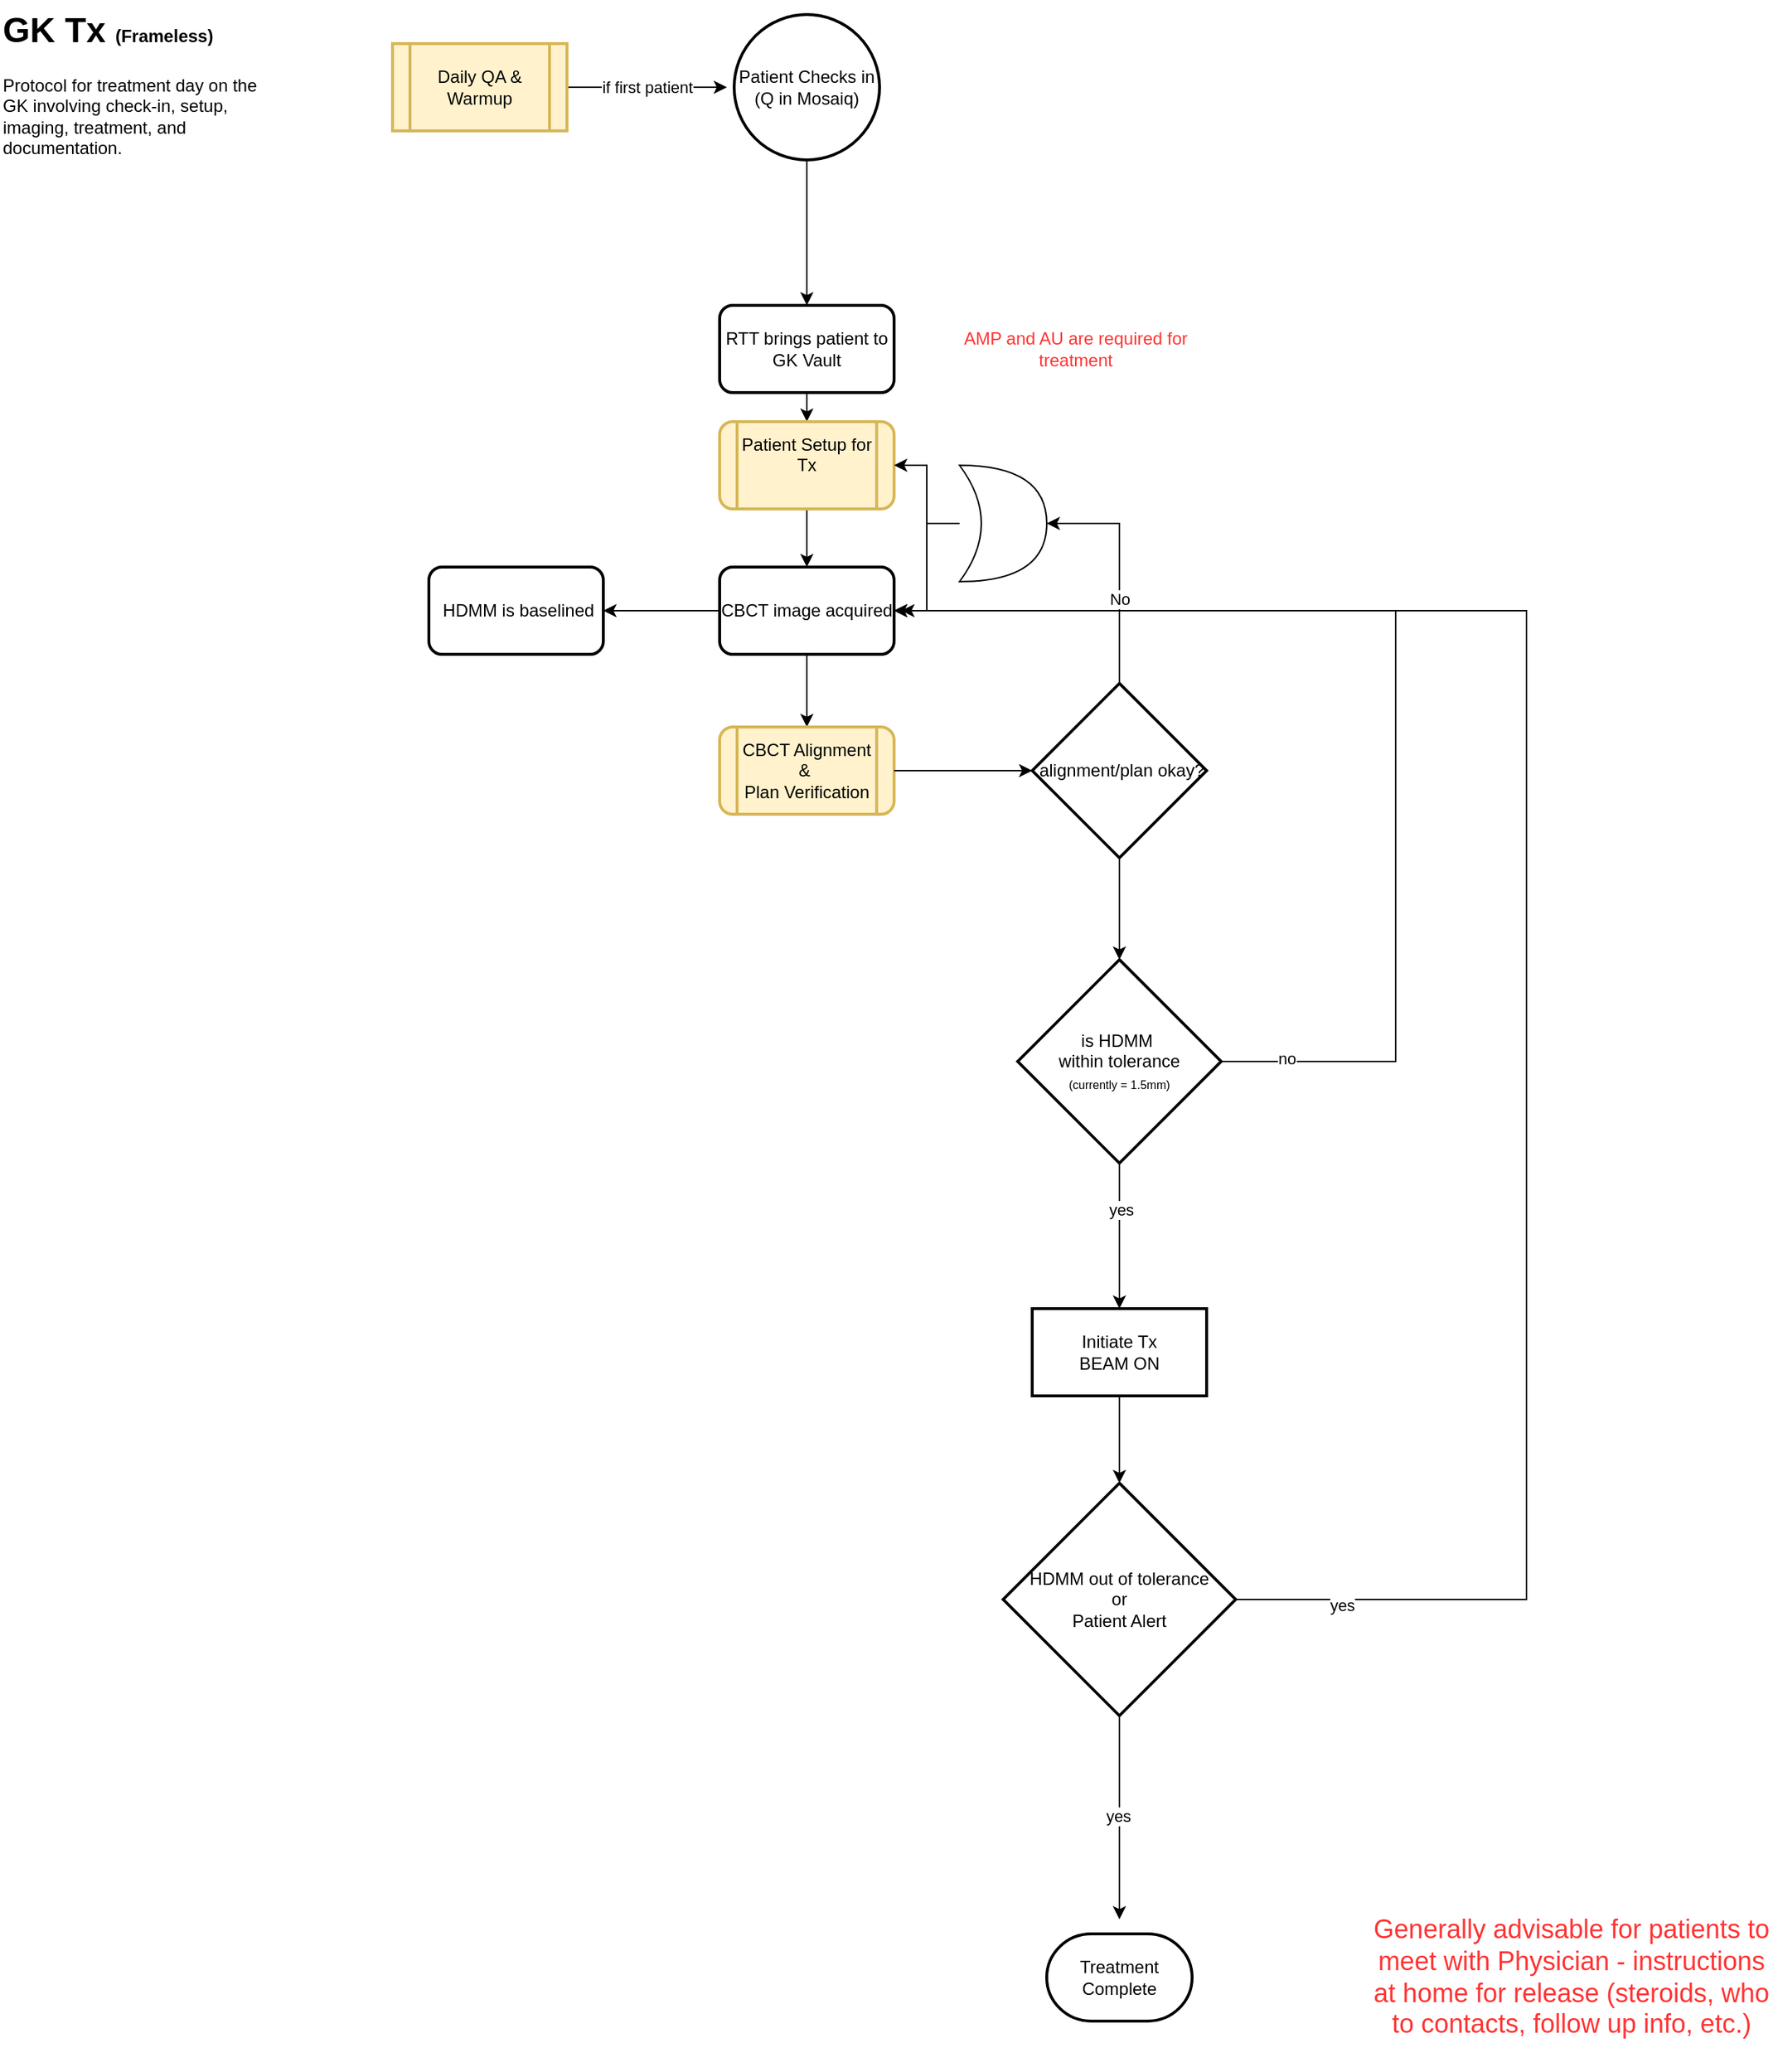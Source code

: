 <mxfile version="24.7.8">
  <diagram name="Page-1" id="5g2IYOBfaPMkdyOMywGV">
    <mxGraphModel dx="2359" dy="951" grid="1" gridSize="10" guides="1" tooltips="1" connect="1" arrows="1" fold="1" page="1" pageScale="1" pageWidth="2336" pageHeight="1654" math="0" shadow="0">
      <root>
        <mxCell id="0" />
        <mxCell id="1" parent="0" />
        <mxCell id="DR0ykpURiAhLByMEY7of-1" value="&lt;h1 style=&quot;margin-top: 0px;&quot;&gt;GK Tx &lt;font style=&quot;font-size: 12px;&quot;&gt;(Frameless)&lt;/font&gt;&lt;br&gt;&lt;/h1&gt;&lt;p&gt;Protocol for treatment day on the GK involving check-in, setup, imaging, treatment, and documentation.&lt;br&gt;&lt;/p&gt;" style="text;html=1;whiteSpace=wrap;overflow=hidden;rounded=0;" vertex="1" parent="1">
          <mxGeometry x="30" y="40" width="180" height="120" as="geometry" />
        </mxCell>
        <mxCell id="DR0ykpURiAhLByMEY7of-13" value="" style="edgeStyle=orthogonalEdgeStyle;rounded=0;orthogonalLoop=1;jettySize=auto;html=1;" edge="1" parent="1" source="DR0ykpURiAhLByMEY7of-2" target="DR0ykpURiAhLByMEY7of-12">
          <mxGeometry relative="1" as="geometry" />
        </mxCell>
        <mxCell id="DR0ykpURiAhLByMEY7of-2" value="&lt;div&gt;Patient Checks in &lt;br&gt;&lt;/div&gt;&lt;div&gt;(Q in Mosaiq)&lt;br&gt;&lt;/div&gt;" style="strokeWidth=2;html=1;shape=mxgraph.flowchart.start_2;whiteSpace=wrap;" vertex="1" parent="1">
          <mxGeometry x="535" y="50" width="100" height="100" as="geometry" />
        </mxCell>
        <mxCell id="DR0ykpURiAhLByMEY7of-3" value="" style="endArrow=classic;html=1;rounded=0;exitX=1;exitY=0.5;exitDx=0;exitDy=0;" edge="1" parent="1" source="DR0ykpURiAhLByMEY7of-11">
          <mxGeometry relative="1" as="geometry">
            <mxPoint x="430" y="100" as="sourcePoint" />
            <mxPoint x="530" y="100" as="targetPoint" />
          </mxGeometry>
        </mxCell>
        <mxCell id="DR0ykpURiAhLByMEY7of-4" value="if first patient" style="edgeLabel;resizable=0;html=1;;align=center;verticalAlign=middle;" connectable="0" vertex="1" parent="DR0ykpURiAhLByMEY7of-3">
          <mxGeometry relative="1" as="geometry" />
        </mxCell>
        <mxCell id="DR0ykpURiAhLByMEY7of-11" value="Daily QA &amp;amp; Warmup" style="shape=process;whiteSpace=wrap;html=1;backgroundOutline=1;strokeWidth=2;fillColor=#fff2cc;strokeColor=#d6b656;" vertex="1" parent="1">
          <mxGeometry x="300" y="70" width="120" height="60" as="geometry" />
        </mxCell>
        <mxCell id="DR0ykpURiAhLByMEY7of-20" value="" style="edgeStyle=orthogonalEdgeStyle;rounded=0;orthogonalLoop=1;jettySize=auto;html=1;" edge="1" parent="1" source="DR0ykpURiAhLByMEY7of-12" target="DR0ykpURiAhLByMEY7of-19">
          <mxGeometry relative="1" as="geometry" />
        </mxCell>
        <mxCell id="DR0ykpURiAhLByMEY7of-12" value="RTT brings patient to GK Vault" style="rounded=1;whiteSpace=wrap;html=1;strokeWidth=2;" vertex="1" parent="1">
          <mxGeometry x="525" y="250" width="120" height="60" as="geometry" />
        </mxCell>
        <mxCell id="DR0ykpURiAhLByMEY7of-16" value="AMP and AU are required for treatment" style="text;html=1;align=center;verticalAlign=middle;whiteSpace=wrap;rounded=0;fontColor=#FF3333;" vertex="1" parent="1">
          <mxGeometry x="690" y="230" width="160" height="100" as="geometry" />
        </mxCell>
        <mxCell id="DR0ykpURiAhLByMEY7of-22" value="" style="edgeStyle=orthogonalEdgeStyle;rounded=0;orthogonalLoop=1;jettySize=auto;html=1;" edge="1" parent="1" source="DR0ykpURiAhLByMEY7of-19" target="DR0ykpURiAhLByMEY7of-21">
          <mxGeometry relative="1" as="geometry" />
        </mxCell>
        <mxCell id="DR0ykpURiAhLByMEY7of-19" value="&lt;div&gt;Patient Setup for Tx&lt;/div&gt;&lt;div&gt;&lt;br&gt;&lt;/div&gt;" style="shape=process;whiteSpace=wrap;html=1;backgroundOutline=1;rounded=1;strokeWidth=2;fillColor=#fff2cc;strokeColor=#d6b656;" vertex="1" parent="1">
          <mxGeometry x="525" y="330" width="120" height="60" as="geometry" />
        </mxCell>
        <mxCell id="DR0ykpURiAhLByMEY7of-27" value="" style="edgeStyle=orthogonalEdgeStyle;rounded=0;orthogonalLoop=1;jettySize=auto;html=1;" edge="1" parent="1" source="DR0ykpURiAhLByMEY7of-21" target="DR0ykpURiAhLByMEY7of-26">
          <mxGeometry relative="1" as="geometry" />
        </mxCell>
        <mxCell id="DR0ykpURiAhLByMEY7of-41" value="" style="edgeStyle=orthogonalEdgeStyle;rounded=0;orthogonalLoop=1;jettySize=auto;html=1;" edge="1" parent="1" source="DR0ykpURiAhLByMEY7of-21" target="DR0ykpURiAhLByMEY7of-40">
          <mxGeometry relative="1" as="geometry" />
        </mxCell>
        <mxCell id="DR0ykpURiAhLByMEY7of-21" value="CBCT image acquired" style="rounded=1;whiteSpace=wrap;html=1;strokeWidth=2;" vertex="1" parent="1">
          <mxGeometry x="525" y="430" width="120" height="60" as="geometry" />
        </mxCell>
        <mxCell id="DR0ykpURiAhLByMEY7of-26" value="&lt;div&gt;CBCT Alignment &amp;amp;&amp;nbsp;&lt;/div&gt;&lt;div&gt;Plan Verification&lt;/div&gt;" style="shape=process;whiteSpace=wrap;html=1;backgroundOutline=1;rounded=1;strokeWidth=2;fillColor=#fff2cc;strokeColor=#d6b656;" vertex="1" parent="1">
          <mxGeometry x="525" y="540" width="120" height="60" as="geometry" />
        </mxCell>
        <mxCell id="DR0ykpURiAhLByMEY7of-30" value="&amp;nbsp;alignment/plan okay?" style="strokeWidth=2;html=1;shape=mxgraph.flowchart.decision;whiteSpace=wrap;" vertex="1" parent="1">
          <mxGeometry x="740" y="510" width="120" height="120" as="geometry" />
        </mxCell>
        <mxCell id="DR0ykpURiAhLByMEY7of-31" style="edgeStyle=orthogonalEdgeStyle;rounded=0;orthogonalLoop=1;jettySize=auto;html=1;entryX=0;entryY=0.5;entryDx=0;entryDy=0;entryPerimeter=0;" edge="1" parent="1" source="DR0ykpURiAhLByMEY7of-26" target="DR0ykpURiAhLByMEY7of-30">
          <mxGeometry relative="1" as="geometry" />
        </mxCell>
        <mxCell id="DR0ykpURiAhLByMEY7of-35" style="edgeStyle=orthogonalEdgeStyle;rounded=0;orthogonalLoop=1;jettySize=auto;html=1;entryX=1;entryY=0.5;entryDx=0;entryDy=0;" edge="1" parent="1" source="DR0ykpURiAhLByMEY7of-34" target="DR0ykpURiAhLByMEY7of-21">
          <mxGeometry relative="1" as="geometry" />
        </mxCell>
        <mxCell id="DR0ykpURiAhLByMEY7of-36" style="edgeStyle=orthogonalEdgeStyle;rounded=0;orthogonalLoop=1;jettySize=auto;html=1;" edge="1" parent="1" source="DR0ykpURiAhLByMEY7of-34" target="DR0ykpURiAhLByMEY7of-19">
          <mxGeometry relative="1" as="geometry" />
        </mxCell>
        <mxCell id="DR0ykpURiAhLByMEY7of-34" value="" style="shape=xor;whiteSpace=wrap;html=1;" vertex="1" parent="1">
          <mxGeometry x="690" y="360" width="60" height="80" as="geometry" />
        </mxCell>
        <mxCell id="DR0ykpURiAhLByMEY7of-37" style="edgeStyle=orthogonalEdgeStyle;rounded=0;orthogonalLoop=1;jettySize=auto;html=1;entryX=1;entryY=0.5;entryDx=0;entryDy=0;entryPerimeter=0;" edge="1" parent="1" source="DR0ykpURiAhLByMEY7of-30" target="DR0ykpURiAhLByMEY7of-34">
          <mxGeometry relative="1" as="geometry" />
        </mxCell>
        <mxCell id="DR0ykpURiAhLByMEY7of-38" value="No" style="edgeLabel;html=1;align=center;verticalAlign=middle;resizable=0;points=[];" vertex="1" connectable="0" parent="DR0ykpURiAhLByMEY7of-37">
          <mxGeometry x="-0.273" relative="1" as="geometry">
            <mxPoint as="offset" />
          </mxGeometry>
        </mxCell>
        <mxCell id="DR0ykpURiAhLByMEY7of-40" value="&amp;nbsp;HDMM is baselined" style="rounded=1;whiteSpace=wrap;html=1;strokeWidth=2;" vertex="1" parent="1">
          <mxGeometry x="325" y="430" width="120" height="60" as="geometry" />
        </mxCell>
        <mxCell id="DR0ykpURiAhLByMEY7of-49" value="" style="edgeStyle=orthogonalEdgeStyle;rounded=0;orthogonalLoop=1;jettySize=auto;html=1;" edge="1" parent="1" source="DR0ykpURiAhLByMEY7of-42" target="DR0ykpURiAhLByMEY7of-48">
          <mxGeometry relative="1" as="geometry" />
        </mxCell>
        <mxCell id="DR0ykpURiAhLByMEY7of-50" value="yes" style="edgeLabel;html=1;align=center;verticalAlign=middle;resizable=0;points=[];" vertex="1" connectable="0" parent="DR0ykpURiAhLByMEY7of-49">
          <mxGeometry x="-0.366" y="1" relative="1" as="geometry">
            <mxPoint as="offset" />
          </mxGeometry>
        </mxCell>
        <mxCell id="DR0ykpURiAhLByMEY7of-42" value="&lt;div&gt;is HDMM&amp;nbsp;&lt;/div&gt;&lt;div&gt;within tolerance &lt;font style=&quot;font-size: 8px;&quot;&gt;&lt;br&gt;&lt;/font&gt;&lt;/div&gt;&lt;div&gt;&lt;font style=&quot;font-size: 8px;&quot;&gt;(currently = 1.5mm)&lt;/font&gt;&lt;/div&gt;" style="strokeWidth=2;html=1;shape=mxgraph.flowchart.decision;whiteSpace=wrap;" vertex="1" parent="1">
          <mxGeometry x="730" y="700" width="140" height="140" as="geometry" />
        </mxCell>
        <mxCell id="DR0ykpURiAhLByMEY7of-43" style="edgeStyle=orthogonalEdgeStyle;rounded=0;orthogonalLoop=1;jettySize=auto;html=1;entryX=0.5;entryY=0;entryDx=0;entryDy=0;entryPerimeter=0;exitX=0.5;exitY=1;exitDx=0;exitDy=0;exitPerimeter=0;" edge="1" parent="1" source="DR0ykpURiAhLByMEY7of-30" target="DR0ykpURiAhLByMEY7of-42">
          <mxGeometry relative="1" as="geometry">
            <mxPoint x="800" y="670" as="sourcePoint" />
          </mxGeometry>
        </mxCell>
        <mxCell id="DR0ykpURiAhLByMEY7of-44" style="edgeStyle=orthogonalEdgeStyle;rounded=0;orthogonalLoop=1;jettySize=auto;html=1;exitX=1;exitY=0.5;exitDx=0;exitDy=0;exitPerimeter=0;" edge="1" parent="1" source="DR0ykpURiAhLByMEY7of-42">
          <mxGeometry relative="1" as="geometry">
            <mxPoint x="650" y="460" as="targetPoint" />
            <Array as="points">
              <mxPoint x="990" y="770" />
              <mxPoint x="990" y="460" />
            </Array>
          </mxGeometry>
        </mxCell>
        <mxCell id="DR0ykpURiAhLByMEY7of-45" value="no" style="edgeLabel;html=1;align=center;verticalAlign=middle;resizable=0;points=[];" vertex="1" connectable="0" parent="DR0ykpURiAhLByMEY7of-44">
          <mxGeometry x="-0.883" y="2" relative="1" as="geometry">
            <mxPoint as="offset" />
          </mxGeometry>
        </mxCell>
        <mxCell id="DR0ykpURiAhLByMEY7of-48" value="&lt;div&gt;Initiate Tx &lt;br&gt;&lt;/div&gt;&lt;div&gt;BEAM ON&lt;br&gt;&lt;/div&gt;" style="whiteSpace=wrap;html=1;strokeWidth=2;" vertex="1" parent="1">
          <mxGeometry x="740" y="940" width="120" height="60" as="geometry" />
        </mxCell>
        <mxCell id="DR0ykpURiAhLByMEY7of-53" style="edgeStyle=orthogonalEdgeStyle;rounded=0;orthogonalLoop=1;jettySize=auto;html=1;entryX=1;entryY=0.5;entryDx=0;entryDy=0;" edge="1" parent="1" source="DR0ykpURiAhLByMEY7of-51" target="DR0ykpURiAhLByMEY7of-21">
          <mxGeometry relative="1" as="geometry">
            <Array as="points">
              <mxPoint x="1080" y="1140" />
              <mxPoint x="1080" y="460" />
            </Array>
          </mxGeometry>
        </mxCell>
        <mxCell id="DR0ykpURiAhLByMEY7of-54" value="yes" style="edgeLabel;html=1;align=center;verticalAlign=middle;resizable=0;points=[];" vertex="1" connectable="0" parent="DR0ykpURiAhLByMEY7of-53">
          <mxGeometry x="-0.89" y="-4" relative="1" as="geometry">
            <mxPoint as="offset" />
          </mxGeometry>
        </mxCell>
        <mxCell id="DR0ykpURiAhLByMEY7of-56" style="edgeStyle=orthogonalEdgeStyle;rounded=0;orthogonalLoop=1;jettySize=auto;html=1;" edge="1" parent="1" source="DR0ykpURiAhLByMEY7of-51">
          <mxGeometry relative="1" as="geometry">
            <mxPoint x="800" y="1360" as="targetPoint" />
          </mxGeometry>
        </mxCell>
        <mxCell id="DR0ykpURiAhLByMEY7of-57" value="yes" style="edgeLabel;html=1;align=center;verticalAlign=middle;resizable=0;points=[];" vertex="1" connectable="0" parent="DR0ykpURiAhLByMEY7of-56">
          <mxGeometry x="-0.018" y="-1" relative="1" as="geometry">
            <mxPoint as="offset" />
          </mxGeometry>
        </mxCell>
        <mxCell id="DR0ykpURiAhLByMEY7of-51" value="&lt;div&gt;HDMM out of tolerance&lt;br&gt;&lt;/div&gt;&lt;div&gt;or &lt;br&gt;&lt;/div&gt;&lt;div&gt;Patient Alert&lt;br&gt;&lt;/div&gt;" style="strokeWidth=2;html=1;shape=mxgraph.flowchart.decision;whiteSpace=wrap;" vertex="1" parent="1">
          <mxGeometry x="720" y="1060" width="160" height="160" as="geometry" />
        </mxCell>
        <mxCell id="DR0ykpURiAhLByMEY7of-52" style="edgeStyle=orthogonalEdgeStyle;rounded=0;orthogonalLoop=1;jettySize=auto;html=1;entryX=0.5;entryY=0;entryDx=0;entryDy=0;entryPerimeter=0;" edge="1" parent="1" source="DR0ykpURiAhLByMEY7of-48" target="DR0ykpURiAhLByMEY7of-51">
          <mxGeometry relative="1" as="geometry" />
        </mxCell>
        <mxCell id="DR0ykpURiAhLByMEY7of-55" value="Treatment Complete" style="strokeWidth=2;html=1;shape=mxgraph.flowchart.terminator;whiteSpace=wrap;" vertex="1" parent="1">
          <mxGeometry x="750" y="1370" width="100" height="60" as="geometry" />
        </mxCell>
        <mxCell id="DR0ykpURiAhLByMEY7of-58" value="Generally advisable for patients to meet with Physician - instructions at home for release (steroids, who to contacts, follow up info, etc.)" style="text;html=1;align=center;verticalAlign=middle;whiteSpace=wrap;rounded=0;fontColor=#FF3333;fontSize=18;" vertex="1" parent="1">
          <mxGeometry x="970" y="1336.25" width="282" height="127.5" as="geometry" />
        </mxCell>
      </root>
    </mxGraphModel>
  </diagram>
</mxfile>
